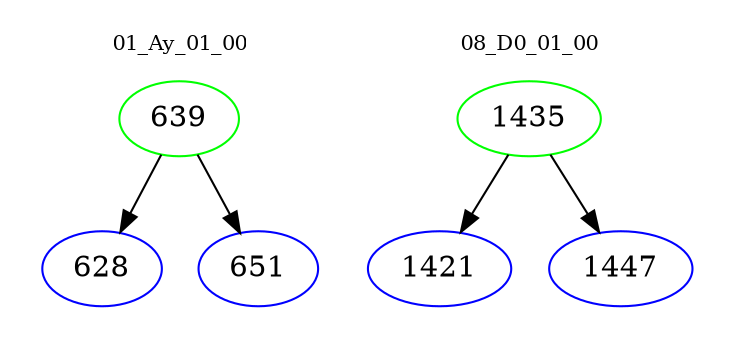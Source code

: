 digraph{
subgraph cluster_0 {
color = white
label = "01_Ay_01_00";
fontsize=10;
T0_639 [label="639", color="green"]
T0_639 -> T0_628 [color="black"]
T0_628 [label="628", color="blue"]
T0_639 -> T0_651 [color="black"]
T0_651 [label="651", color="blue"]
}
subgraph cluster_1 {
color = white
label = "08_D0_01_00";
fontsize=10;
T1_1435 [label="1435", color="green"]
T1_1435 -> T1_1421 [color="black"]
T1_1421 [label="1421", color="blue"]
T1_1435 -> T1_1447 [color="black"]
T1_1447 [label="1447", color="blue"]
}
}
